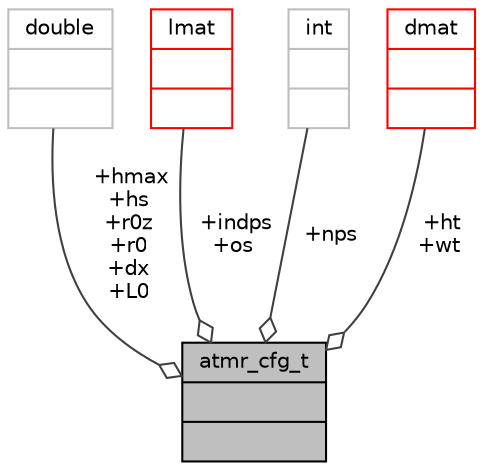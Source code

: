 digraph "atmr_cfg_t"
{
 // INTERACTIVE_SVG=YES
  bgcolor="transparent";
  edge [fontname="Helvetica",fontsize="10",labelfontname="Helvetica",labelfontsize="10"];
  node [fontname="Helvetica",fontsize="10",shape=record];
  Node9 [label="{atmr_cfg_t\n||}",height=0.2,width=0.4,color="black", fillcolor="grey75", style="filled", fontcolor="black"];
  Node10 -> Node9 [color="grey25",fontsize="10",style="solid",label=" +hmax\n+hs\n+r0z\n+r0\n+dx\n+L0" ,arrowhead="odiamond",fontname="Helvetica"];
  Node10 [label="{double\n||}",height=0.2,width=0.4,color="grey75"];
  Node11 -> Node9 [color="grey25",fontsize="10",style="solid",label=" +indps\n+os" ,arrowhead="odiamond",fontname="Helvetica"];
  Node11 [label="{lmat\n||}",height=0.2,width=0.4,color="red",URL="$type_8h.html#structlmat"];
  Node13 -> Node9 [color="grey25",fontsize="10",style="solid",label=" +nps" ,arrowhead="odiamond",fontname="Helvetica"];
  Node13 [label="{int\n||}",height=0.2,width=0.4,color="grey75"];
  Node14 -> Node9 [color="grey25",fontsize="10",style="solid",label=" +ht\n+wt" ,arrowhead="odiamond",fontname="Helvetica"];
  Node14 [label="{dmat\n||}",height=0.2,width=0.4,color="red",URL="$type_8h.html#structdmat"];
}
